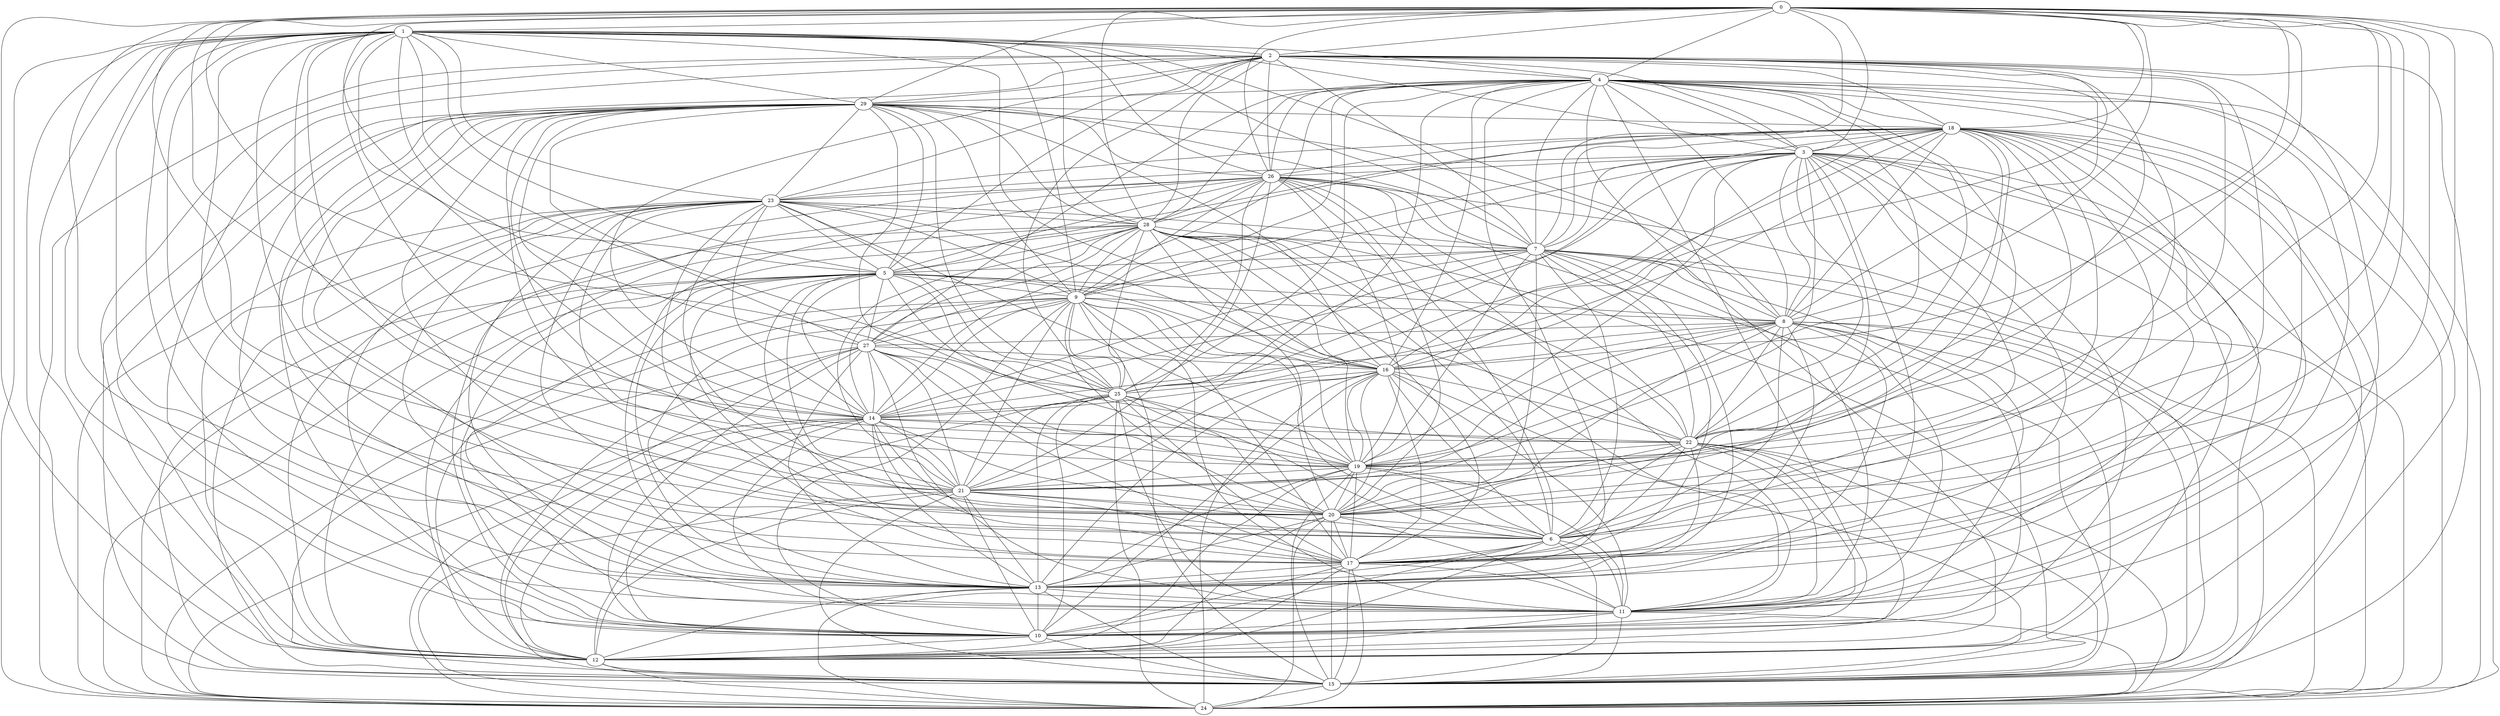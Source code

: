 graph {
	0 [label = 0]
	1 [label = 1]
	2 [label = 2]
	3 [label = 3]
	4 [label = 4]
	5 [label = 5]
	6 [label = 6]
	7 [label = 7]
	8 [label = 8]
	9 [label = 9]
	10 [label = 10]
	11 [label = 11]
	12 [label = 12]
	13 [label = 13]
	14 [label = 14]
	15 [label = 15]
	16 [label = 16]
	17 [label = 17]
	18 [label = 18]
	19 [label = 19]
	20 [label = 20]
	21 [label = 21]
	22 [label = 22]
	23 [label = 23]
	24 [label = 24]
	25 [label = 25]
	26 [label = 26]
	27 [label = 27]
	28 [label = 28]
	29 [label = 29]
	0 -- 1;
	0 -- 2;
	0 -- 3;
	0 -- 5;
	0 -- 6;
	0 -- 7;
	0 -- 8;
	0 -- 11;
	0 -- 12;
	0 -- 13;
	0 -- 16;
	0 -- 18;
	0 -- 19;
	0 -- 20;
	0 -- 22;
	0 -- 24;
	0 -- 26;
	0 -- 28;
	0 -- 29;
	1 -- 2;
	1 -- 4;
	1 -- 5;
	1 -- 7;
	1 -- 8;
	1 -- 9;
	1 -- 10;
	1 -- 11;
	1 -- 12;
	1 -- 13;
	1 -- 14;
	1 -- 15;
	1 -- 17;
	1 -- 19;
	1 -- 20;
	1 -- 23;
	1 -- 24;
	1 -- 25;
	1 -- 27;
	1 -- 28;
	1 -- 29;
	2 -- 4;
	2 -- 5;
	2 -- 7;
	2 -- 8;
	2 -- 12;
	2 -- 13;
	2 -- 14;
	2 -- 16;
	2 -- 18;
	2 -- 19;
	2 -- 20;
	2 -- 22;
	2 -- 23;
	2 -- 25;
	2 -- 26;
	2 -- 28;
	3 -- 1;
	3 -- 2;
	3 -- 4;
	3 -- 7;
	3 -- 8;
	3 -- 9;
	3 -- 10;
	3 -- 11;
	3 -- 12;
	3 -- 13;
	3 -- 15;
	3 -- 16;
	3 -- 17;
	3 -- 19;
	3 -- 21;
	3 -- 24;
	3 -- 25;
	3 -- 26;
	4 -- 0;
	4 -- 7;
	4 -- 9;
	4 -- 10;
	4 -- 11;
	4 -- 12;
	4 -- 13;
	4 -- 14;
	4 -- 15;
	4 -- 16;
	4 -- 17;
	4 -- 18;
	4 -- 19;
	4 -- 20;
	4 -- 21;
	4 -- 22;
	4 -- 24;
	4 -- 25;
	4 -- 26;
	4 -- 27;
	4 -- 28;
	4 -- 29;
	5 -- 9;
	5 -- 11;
	5 -- 13;
	5 -- 14;
	5 -- 16;
	5 -- 17;
	5 -- 18;
	5 -- 19;
	5 -- 20;
	5 -- 22;
	5 -- 23;
	5 -- 24;
	5 -- 25;
	5 -- 26;
	5 -- 27;
	5 -- 28;
	6 -- 1;
	6 -- 3;
	6 -- 4;
	6 -- 7;
	6 -- 8;
	6 -- 9;
	6 -- 10;
	6 -- 12;
	6 -- 13;
	6 -- 14;
	6 -- 15;
	6 -- 16;
	6 -- 17;
	6 -- 18;
	6 -- 19;
	6 -- 22;
	6 -- 25;
	6 -- 26;
	6 -- 28;
	6 -- 29;
	7 -- 5;
	7 -- 8;
	7 -- 10;
	7 -- 11;
	7 -- 13;
	7 -- 15;
	7 -- 17;
	7 -- 18;
	7 -- 19;
	7 -- 23;
	7 -- 25;
	7 -- 26;
	7 -- 29;
	8 -- 4;
	8 -- 5;
	8 -- 11;
	8 -- 12;
	8 -- 14;
	8 -- 15;
	8 -- 16;
	8 -- 17;
	8 -- 20;
	8 -- 21;
	8 -- 22;
	8 -- 24;
	8 -- 27;
	8 -- 29;
	9 -- 8;
	9 -- 10;
	9 -- 11;
	9 -- 12;
	9 -- 14;
	9 -- 16;
	9 -- 17;
	9 -- 18;
	9 -- 19;
	9 -- 20;
	9 -- 21;
	9 -- 23;
	9 -- 24;
	9 -- 25;
	9 -- 26;
	9 -- 27;
	9 -- 28;
	10 -- 2;
	10 -- 8;
	10 -- 12;
	10 -- 13;
	10 -- 14;
	10 -- 15;
	10 -- 16;
	10 -- 17;
	10 -- 21;
	10 -- 22;
	10 -- 27;
	11 -- 2;
	11 -- 6;
	11 -- 10;
	11 -- 15;
	11 -- 16;
	11 -- 17;
	11 -- 19;
	11 -- 20;
	11 -- 22;
	11 -- 23;
	11 -- 24;
	11 -- 25;
	11 -- 26;
	11 -- 27;
	11 -- 28;
	12 -- 5;
	12 -- 11;
	12 -- 15;
	12 -- 17;
	12 -- 18;
	12 -- 19;
	12 -- 20;
	12 -- 22;
	12 -- 23;
	12 -- 24;
	12 -- 25;
	12 -- 27;
	12 -- 28;
	12 -- 29;
	13 -- 8;
	13 -- 9;
	13 -- 11;
	13 -- 12;
	13 -- 14;
	13 -- 15;
	13 -- 16;
	13 -- 18;
	13 -- 19;
	13 -- 20;
	13 -- 21;
	13 -- 22;
	13 -- 24;
	13 -- 25;
	13 -- 26;
	13 -- 27;
	14 -- 0;
	14 -- 3;
	14 -- 7;
	14 -- 11;
	14 -- 12;
	14 -- 15;
	14 -- 17;
	14 -- 19;
	14 -- 20;
	14 -- 21;
	14 -- 22;
	14 -- 23;
	14 -- 24;
	14 -- 27;
	14 -- 28;
	14 -- 29;
	15 -- 2;
	15 -- 5;
	15 -- 9;
	15 -- 16;
	15 -- 18;
	15 -- 20;
	15 -- 21;
	15 -- 22;
	15 -- 23;
	15 -- 24;
	15 -- 26;
	15 -- 27;
	15 -- 28;
	15 -- 29;
	16 -- 1;
	16 -- 17;
	16 -- 18;
	16 -- 20;
	16 -- 21;
	16 -- 22;
	16 -- 25;
	16 -- 28;
	16 -- 29;
	17 -- 0;
	17 -- 13;
	17 -- 15;
	17 -- 18;
	17 -- 19;
	17 -- 20;
	17 -- 21;
	17 -- 22;
	17 -- 23;
	17 -- 24;
	17 -- 25;
	17 -- 27;
	17 -- 28;
	17 -- 29;
	18 -- 3;
	18 -- 8;
	18 -- 11;
	18 -- 14;
	18 -- 20;
	18 -- 21;
	18 -- 22;
	18 -- 24;
	18 -- 25;
	18 -- 26;
	19 -- 8;
	19 -- 15;
	19 -- 16;
	19 -- 18;
	19 -- 20;
	19 -- 21;
	19 -- 25;
	19 -- 26;
	19 -- 27;
	19 -- 28;
	19 -- 29;
	20 -- 3;
	20 -- 6;
	20 -- 7;
	20 -- 22;
	20 -- 23;
	20 -- 24;
	20 -- 25;
	20 -- 27;
	20 -- 29;
	21 -- 0;
	21 -- 1;
	21 -- 5;
	21 -- 6;
	21 -- 12;
	21 -- 20;
	21 -- 23;
	21 -- 24;
	21 -- 25;
	21 -- 27;
	21 -- 28;
	21 -- 29;
	22 -- 1;
	22 -- 3;
	22 -- 7;
	22 -- 19;
	22 -- 24;
	22 -- 26;
	22 -- 28;
	22 -- 29;
	23 -- 3;
	23 -- 6;
	23 -- 10;
	23 -- 13;
	23 -- 16;
	23 -- 18;
	23 -- 19;
	23 -- 24;
	23 -- 25;
	23 -- 28;
	23 -- 29;
	24 -- 2;
	24 -- 7;
	24 -- 16;
	24 -- 25;
	24 -- 26;
	24 -- 27;
	24 -- 28;
	25 -- 0;
	25 -- 10;
	25 -- 14;
	25 -- 26;
	25 -- 28;
	25 -- 29;
	26 -- 1;
	26 -- 10;
	26 -- 12;
	26 -- 20;
	26 -- 21;
	26 -- 23;
	26 -- 29;
	27 -- 7;
	27 -- 16;
	27 -- 28;
	27 -- 29;
	28 -- 7;
	28 -- 10;
	28 -- 18;
	28 -- 20;
	28 -- 26;
	28 -- 29;
	29 -- 2;
	29 -- 5;
	29 -- 9;
	29 -- 10;
	29 -- 13;
	29 -- 18;
}